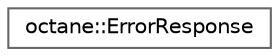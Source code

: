 digraph "Graphical Class Hierarchy"
{
 // LATEX_PDF_SIZE
  bgcolor="transparent";
  edge [fontname=Helvetica,fontsize=10,labelfontname=Helvetica,labelfontsize=10];
  node [fontname=Helvetica,fontsize=10,shape=box,height=0.2,width=0.4];
  rankdir="LR";
  Node0 [label="octane::ErrorResponse",height=0.2,width=0.4,color="grey40", fillcolor="white", style="filled",URL="$structoctane_1_1_error_response.html",tooltip="General stucture to represent the error."];
}
